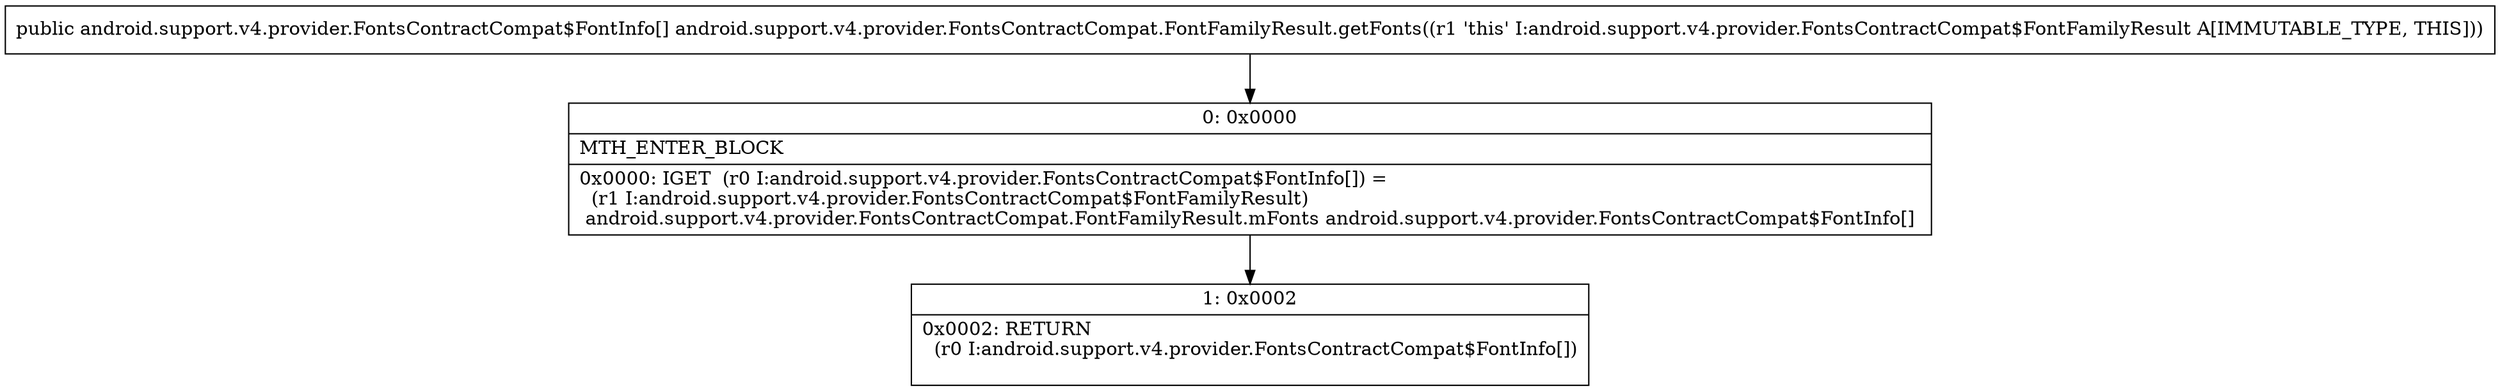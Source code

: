digraph "CFG forandroid.support.v4.provider.FontsContractCompat.FontFamilyResult.getFonts()[Landroid\/support\/v4\/provider\/FontsContractCompat$FontInfo;" {
Node_0 [shape=record,label="{0\:\ 0x0000|MTH_ENTER_BLOCK\l|0x0000: IGET  (r0 I:android.support.v4.provider.FontsContractCompat$FontInfo[]) = \l  (r1 I:android.support.v4.provider.FontsContractCompat$FontFamilyResult)\l android.support.v4.provider.FontsContractCompat.FontFamilyResult.mFonts android.support.v4.provider.FontsContractCompat$FontInfo[] \l}"];
Node_1 [shape=record,label="{1\:\ 0x0002|0x0002: RETURN  \l  (r0 I:android.support.v4.provider.FontsContractCompat$FontInfo[])\l \l}"];
MethodNode[shape=record,label="{public android.support.v4.provider.FontsContractCompat$FontInfo[] android.support.v4.provider.FontsContractCompat.FontFamilyResult.getFonts((r1 'this' I:android.support.v4.provider.FontsContractCompat$FontFamilyResult A[IMMUTABLE_TYPE, THIS])) }"];
MethodNode -> Node_0;
Node_0 -> Node_1;
}

